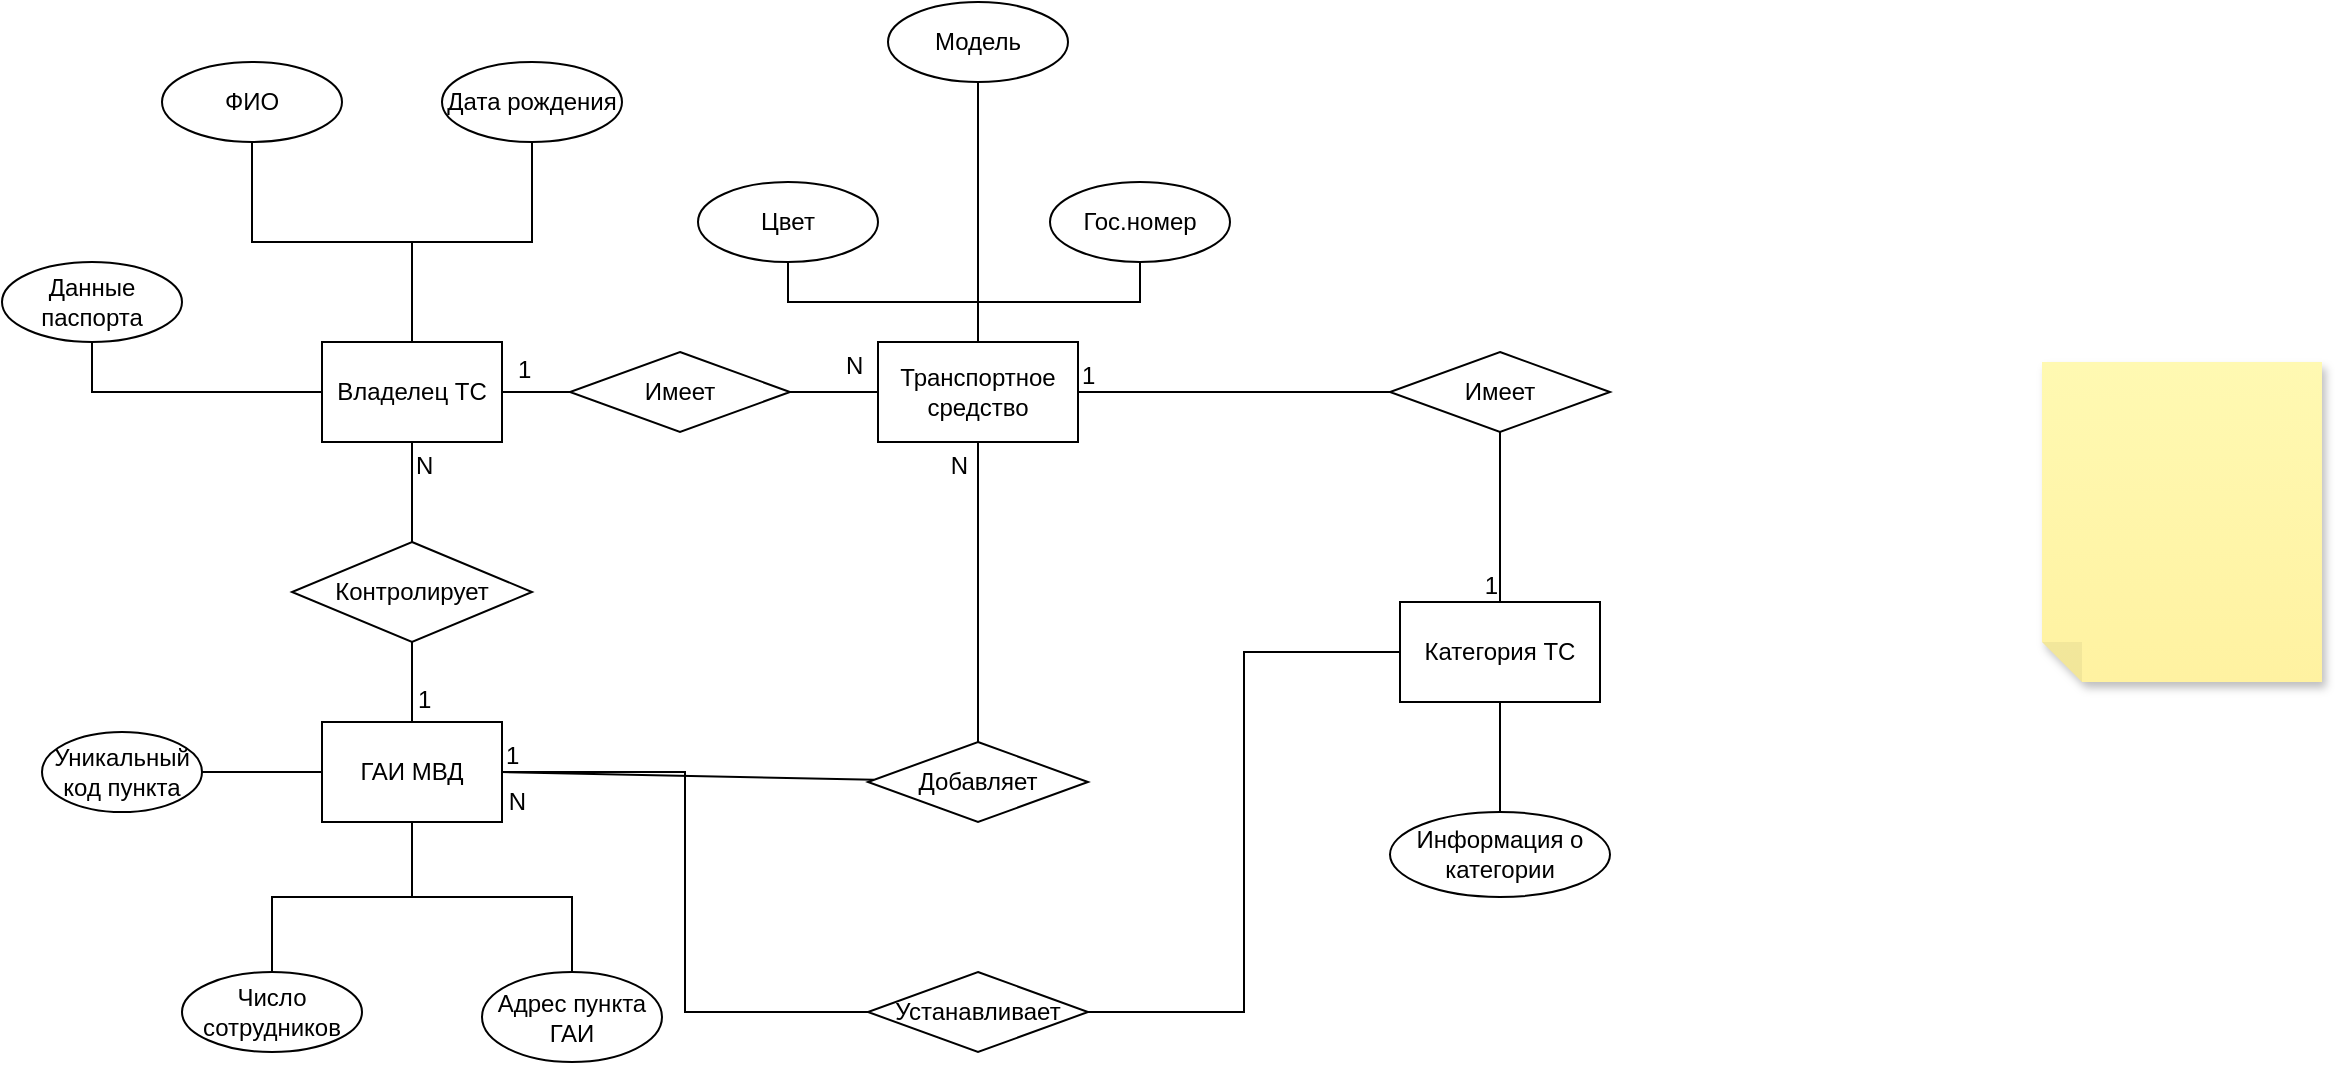 <mxfile version="24.7.14">
  <diagram name="Страница — 1" id="ckJL72oD4UZl0WmPAvJ0">
    <mxGraphModel dx="1400" dy="707" grid="1" gridSize="10" guides="1" tooltips="1" connect="1" arrows="1" fold="1" page="1" pageScale="1" pageWidth="827" pageHeight="1169" math="0" shadow="0">
      <root>
        <mxCell id="0" />
        <mxCell id="1" parent="0" />
        <mxCell id="64Z--qGY2_ij0kFGhT7Z-11" style="edgeStyle=orthogonalEdgeStyle;rounded=0;orthogonalLoop=1;jettySize=auto;html=1;entryX=0.5;entryY=1;entryDx=0;entryDy=0;endArrow=none;endFill=0;" edge="1" parent="1" source="64Z--qGY2_ij0kFGhT7Z-1" target="64Z--qGY2_ij0kFGhT7Z-5">
          <mxGeometry relative="1" as="geometry" />
        </mxCell>
        <mxCell id="64Z--qGY2_ij0kFGhT7Z-12" style="edgeStyle=orthogonalEdgeStyle;rounded=0;orthogonalLoop=1;jettySize=auto;html=1;entryX=0.5;entryY=1;entryDx=0;entryDy=0;endArrow=none;endFill=0;" edge="1" parent="1" source="64Z--qGY2_ij0kFGhT7Z-1" target="64Z--qGY2_ij0kFGhT7Z-6">
          <mxGeometry relative="1" as="geometry" />
        </mxCell>
        <mxCell id="64Z--qGY2_ij0kFGhT7Z-13" style="edgeStyle=orthogonalEdgeStyle;rounded=0;orthogonalLoop=1;jettySize=auto;html=1;entryX=0.5;entryY=1;entryDx=0;entryDy=0;endArrow=none;endFill=0;" edge="1" parent="1" source="64Z--qGY2_ij0kFGhT7Z-1" target="64Z--qGY2_ij0kFGhT7Z-7">
          <mxGeometry relative="1" as="geometry" />
        </mxCell>
        <mxCell id="64Z--qGY2_ij0kFGhT7Z-80" value="" style="edgeStyle=orthogonalEdgeStyle;rounded=0;orthogonalLoop=1;jettySize=auto;html=1;endArrow=none;endFill=0;" edge="1" parent="1" source="64Z--qGY2_ij0kFGhT7Z-1" target="64Z--qGY2_ij0kFGhT7Z-46">
          <mxGeometry relative="1" as="geometry" />
        </mxCell>
        <mxCell id="64Z--qGY2_ij0kFGhT7Z-1" value="Владелец ТС" style="rounded=0;whiteSpace=wrap;html=1;" vertex="1" parent="1">
          <mxGeometry x="180" y="250" width="90" height="50" as="geometry" />
        </mxCell>
        <mxCell id="64Z--qGY2_ij0kFGhT7Z-18" style="edgeStyle=orthogonalEdgeStyle;rounded=0;orthogonalLoop=1;jettySize=auto;html=1;entryX=0.5;entryY=0;entryDx=0;entryDy=0;endArrow=none;endFill=0;" edge="1" parent="1" source="64Z--qGY2_ij0kFGhT7Z-2" target="64Z--qGY2_ij0kFGhT7Z-14">
          <mxGeometry relative="1" as="geometry" />
        </mxCell>
        <mxCell id="64Z--qGY2_ij0kFGhT7Z-20" style="edgeStyle=orthogonalEdgeStyle;rounded=0;orthogonalLoop=1;jettySize=auto;html=1;entryX=1;entryY=0.5;entryDx=0;entryDy=0;endArrow=none;endFill=0;" edge="1" parent="1" source="64Z--qGY2_ij0kFGhT7Z-2" target="64Z--qGY2_ij0kFGhT7Z-17">
          <mxGeometry relative="1" as="geometry" />
        </mxCell>
        <mxCell id="64Z--qGY2_ij0kFGhT7Z-24" value="" style="edgeStyle=orthogonalEdgeStyle;rounded=0;orthogonalLoop=1;jettySize=auto;html=1;endArrow=none;endFill=0;" edge="1" parent="1" source="64Z--qGY2_ij0kFGhT7Z-2" target="64Z--qGY2_ij0kFGhT7Z-21">
          <mxGeometry relative="1" as="geometry" />
        </mxCell>
        <mxCell id="64Z--qGY2_ij0kFGhT7Z-85" style="edgeStyle=orthogonalEdgeStyle;rounded=0;orthogonalLoop=1;jettySize=auto;html=1;entryX=0.5;entryY=0;entryDx=0;entryDy=0;endArrow=none;endFill=0;" edge="1" parent="1" source="64Z--qGY2_ij0kFGhT7Z-2" target="64Z--qGY2_ij0kFGhT7Z-15">
          <mxGeometry relative="1" as="geometry" />
        </mxCell>
        <mxCell id="64Z--qGY2_ij0kFGhT7Z-89" style="edgeStyle=orthogonalEdgeStyle;rounded=0;orthogonalLoop=1;jettySize=auto;html=1;entryX=0;entryY=0.5;entryDx=0;entryDy=0;endArrow=none;endFill=0;" edge="1" parent="1" source="64Z--qGY2_ij0kFGhT7Z-2" target="64Z--qGY2_ij0kFGhT7Z-86">
          <mxGeometry relative="1" as="geometry" />
        </mxCell>
        <mxCell id="64Z--qGY2_ij0kFGhT7Z-2" value="ГАИ МВД" style="rounded=0;whiteSpace=wrap;html=1;" vertex="1" parent="1">
          <mxGeometry x="180" y="440" width="90" height="50" as="geometry" />
        </mxCell>
        <mxCell id="64Z--qGY2_ij0kFGhT7Z-35" value="" style="edgeStyle=orthogonalEdgeStyle;rounded=0;orthogonalLoop=1;jettySize=auto;html=1;endArrow=none;endFill=0;" edge="1" parent="1" source="64Z--qGY2_ij0kFGhT7Z-4" target="64Z--qGY2_ij0kFGhT7Z-30">
          <mxGeometry relative="1" as="geometry" />
        </mxCell>
        <mxCell id="64Z--qGY2_ij0kFGhT7Z-45" style="edgeStyle=orthogonalEdgeStyle;rounded=0;orthogonalLoop=1;jettySize=auto;html=1;entryX=0.5;entryY=1;entryDx=0;entryDy=0;endArrow=none;endFill=0;" edge="1" parent="1" source="64Z--qGY2_ij0kFGhT7Z-4" target="64Z--qGY2_ij0kFGhT7Z-33">
          <mxGeometry relative="1" as="geometry" />
        </mxCell>
        <mxCell id="64Z--qGY2_ij0kFGhT7Z-84" style="edgeStyle=orthogonalEdgeStyle;rounded=0;orthogonalLoop=1;jettySize=auto;html=1;endArrow=none;endFill=0;" edge="1" parent="1" source="64Z--qGY2_ij0kFGhT7Z-4" target="64Z--qGY2_ij0kFGhT7Z-31">
          <mxGeometry relative="1" as="geometry" />
        </mxCell>
        <mxCell id="64Z--qGY2_ij0kFGhT7Z-4" value="Транспортное средство" style="rounded=0;whiteSpace=wrap;html=1;" vertex="1" parent="1">
          <mxGeometry x="458" y="250" width="100" height="50" as="geometry" />
        </mxCell>
        <mxCell id="64Z--qGY2_ij0kFGhT7Z-5" value="ФИО" style="ellipse;whiteSpace=wrap;html=1;" vertex="1" parent="1">
          <mxGeometry x="100" y="110" width="90" height="40" as="geometry" />
        </mxCell>
        <mxCell id="64Z--qGY2_ij0kFGhT7Z-6" value="Дата рождения" style="ellipse;whiteSpace=wrap;html=1;" vertex="1" parent="1">
          <mxGeometry x="240" y="110" width="90" height="40" as="geometry" />
        </mxCell>
        <mxCell id="64Z--qGY2_ij0kFGhT7Z-7" value="Данные паспорта" style="ellipse;whiteSpace=wrap;html=1;" vertex="1" parent="1">
          <mxGeometry x="20" y="210" width="90" height="40" as="geometry" />
        </mxCell>
        <mxCell id="64Z--qGY2_ij0kFGhT7Z-14" value="Адрес пункта ГАИ" style="ellipse;whiteSpace=wrap;html=1;" vertex="1" parent="1">
          <mxGeometry x="260" y="565" width="90" height="45" as="geometry" />
        </mxCell>
        <mxCell id="64Z--qGY2_ij0kFGhT7Z-15" value="Число сотрудников" style="ellipse;whiteSpace=wrap;html=1;" vertex="1" parent="1">
          <mxGeometry x="110" y="565" width="90" height="40" as="geometry" />
        </mxCell>
        <mxCell id="64Z--qGY2_ij0kFGhT7Z-17" value="Уникальный код пункта" style="ellipse;whiteSpace=wrap;html=1;" vertex="1" parent="1">
          <mxGeometry x="40" y="445" width="80" height="40" as="geometry" />
        </mxCell>
        <mxCell id="64Z--qGY2_ij0kFGhT7Z-22" value="" style="edgeStyle=orthogonalEdgeStyle;rounded=0;orthogonalLoop=1;jettySize=auto;html=1;endArrow=none;endFill=0;" edge="1" parent="1" source="64Z--qGY2_ij0kFGhT7Z-21" target="64Z--qGY2_ij0kFGhT7Z-1">
          <mxGeometry relative="1" as="geometry" />
        </mxCell>
        <mxCell id="64Z--qGY2_ij0kFGhT7Z-21" value="Контролирует" style="rhombus;whiteSpace=wrap;html=1;" vertex="1" parent="1">
          <mxGeometry x="165" y="350" width="120" height="50" as="geometry" />
        </mxCell>
        <mxCell id="64Z--qGY2_ij0kFGhT7Z-30" value="Гос.номер" style="ellipse;whiteSpace=wrap;html=1;" vertex="1" parent="1">
          <mxGeometry x="544" y="170" width="90" height="40" as="geometry" />
        </mxCell>
        <mxCell id="64Z--qGY2_ij0kFGhT7Z-31" value="Модель" style="ellipse;whiteSpace=wrap;html=1;" vertex="1" parent="1">
          <mxGeometry x="463" y="80" width="90" height="40" as="geometry" />
        </mxCell>
        <mxCell id="64Z--qGY2_ij0kFGhT7Z-33" value="Цвет" style="ellipse;whiteSpace=wrap;html=1;" vertex="1" parent="1">
          <mxGeometry x="368" y="170" width="90" height="40" as="geometry" />
        </mxCell>
        <mxCell id="64Z--qGY2_ij0kFGhT7Z-44" style="edgeStyle=orthogonalEdgeStyle;rounded=0;orthogonalLoop=1;jettySize=auto;html=1;entryX=0.5;entryY=0;entryDx=0;entryDy=0;endArrow=none;endFill=0;" edge="1" parent="1" source="64Z--qGY2_ij0kFGhT7Z-39" target="64Z--qGY2_ij0kFGhT7Z-43">
          <mxGeometry relative="1" as="geometry" />
        </mxCell>
        <mxCell id="64Z--qGY2_ij0kFGhT7Z-39" value="Категория ТС" style="rounded=0;whiteSpace=wrap;html=1;" vertex="1" parent="1">
          <mxGeometry x="719" y="380" width="100" height="50" as="geometry" />
        </mxCell>
        <mxCell id="64Z--qGY2_ij0kFGhT7Z-43" value="Информация о категории" style="ellipse;whiteSpace=wrap;html=1;" vertex="1" parent="1">
          <mxGeometry x="714" y="485" width="110" height="42.5" as="geometry" />
        </mxCell>
        <mxCell id="64Z--qGY2_ij0kFGhT7Z-81" value="" style="edgeStyle=orthogonalEdgeStyle;rounded=0;orthogonalLoop=1;jettySize=auto;html=1;endArrow=none;endFill=0;" edge="1" parent="1" source="64Z--qGY2_ij0kFGhT7Z-46" target="64Z--qGY2_ij0kFGhT7Z-4">
          <mxGeometry relative="1" as="geometry" />
        </mxCell>
        <mxCell id="64Z--qGY2_ij0kFGhT7Z-46" value="Имеет" style="rhombus;whiteSpace=wrap;html=1;" vertex="1" parent="1">
          <mxGeometry x="304" y="255" width="110" height="40" as="geometry" />
        </mxCell>
        <mxCell id="64Z--qGY2_ij0kFGhT7Z-65" value="" style="endArrow=none;html=1;rounded=0;entryX=0.5;entryY=0;entryDx=0;entryDy=0;" edge="1" parent="1" source="64Z--qGY2_ij0kFGhT7Z-40" target="64Z--qGY2_ij0kFGhT7Z-39">
          <mxGeometry relative="1" as="geometry">
            <mxPoint x="520" y="404.57" as="sourcePoint" />
            <mxPoint x="680" y="404.57" as="targetPoint" />
          </mxGeometry>
        </mxCell>
        <mxCell id="64Z--qGY2_ij0kFGhT7Z-67" value="1" style="resizable=0;html=1;whiteSpace=wrap;align=right;verticalAlign=bottom;" connectable="0" vertex="1" parent="64Z--qGY2_ij0kFGhT7Z-65">
          <mxGeometry x="1" relative="1" as="geometry" />
        </mxCell>
        <mxCell id="64Z--qGY2_ij0kFGhT7Z-68" value="" style="endArrow=none;html=1;rounded=0;exitX=1;exitY=0.5;exitDx=0;exitDy=0;" edge="1" parent="1" source="64Z--qGY2_ij0kFGhT7Z-4" target="64Z--qGY2_ij0kFGhT7Z-40">
          <mxGeometry relative="1" as="geometry">
            <mxPoint x="520" y="404.57" as="sourcePoint" />
            <mxPoint x="680" y="404.57" as="targetPoint" />
          </mxGeometry>
        </mxCell>
        <mxCell id="64Z--qGY2_ij0kFGhT7Z-69" value="1" style="resizable=0;html=1;whiteSpace=wrap;align=left;verticalAlign=bottom;" connectable="0" vertex="1" parent="64Z--qGY2_ij0kFGhT7Z-68">
          <mxGeometry x="-1" relative="1" as="geometry" />
        </mxCell>
        <mxCell id="64Z--qGY2_ij0kFGhT7Z-40" value="Имеет" style="rhombus;whiteSpace=wrap;html=1;" vertex="1" parent="1">
          <mxGeometry x="714" y="255" width="110" height="40" as="geometry" />
        </mxCell>
        <mxCell id="64Z--qGY2_ij0kFGhT7Z-71" value="" style="endArrow=none;html=1;rounded=0;entryX=0.5;entryY=1;entryDx=0;entryDy=0;" edge="1" parent="1" source="64Z--qGY2_ij0kFGhT7Z-25" target="64Z--qGY2_ij0kFGhT7Z-4">
          <mxGeometry relative="1" as="geometry">
            <mxPoint x="430" y="410" as="sourcePoint" />
            <mxPoint x="590" y="410" as="targetPoint" />
          </mxGeometry>
        </mxCell>
        <mxCell id="64Z--qGY2_ij0kFGhT7Z-73" value="N" style="resizable=0;html=1;whiteSpace=wrap;align=right;verticalAlign=bottom;" connectable="0" vertex="1" parent="64Z--qGY2_ij0kFGhT7Z-71">
          <mxGeometry x="1" relative="1" as="geometry">
            <mxPoint x="-4" y="20" as="offset" />
          </mxGeometry>
        </mxCell>
        <mxCell id="64Z--qGY2_ij0kFGhT7Z-74" value="" style="endArrow=none;html=1;rounded=0;exitX=1;exitY=0.5;exitDx=0;exitDy=0;" edge="1" parent="1" source="64Z--qGY2_ij0kFGhT7Z-2" target="64Z--qGY2_ij0kFGhT7Z-25">
          <mxGeometry relative="1" as="geometry">
            <mxPoint x="280" y="465" as="sourcePoint" />
            <mxPoint x="590" y="410" as="targetPoint" />
          </mxGeometry>
        </mxCell>
        <mxCell id="64Z--qGY2_ij0kFGhT7Z-75" value="1" style="resizable=0;html=1;whiteSpace=wrap;align=left;verticalAlign=bottom;" connectable="0" vertex="1" parent="64Z--qGY2_ij0kFGhT7Z-74">
          <mxGeometry x="-1" relative="1" as="geometry" />
        </mxCell>
        <mxCell id="64Z--qGY2_ij0kFGhT7Z-25" value="Добавляет" style="rhombus;whiteSpace=wrap;html=1;" vertex="1" parent="1">
          <mxGeometry x="453" y="450" width="110" height="40" as="geometry" />
        </mxCell>
        <mxCell id="64Z--qGY2_ij0kFGhT7Z-77" value="1" style="resizable=0;html=1;whiteSpace=wrap;align=left;verticalAlign=bottom;" connectable="0" vertex="1" parent="1">
          <mxGeometry x="280" y="475" as="geometry">
            <mxPoint x="-54" y="-38" as="offset" />
          </mxGeometry>
        </mxCell>
        <mxCell id="64Z--qGY2_ij0kFGhT7Z-78" value="N" style="resizable=0;html=1;whiteSpace=wrap;align=left;verticalAlign=bottom;" connectable="0" vertex="1" parent="1">
          <mxGeometry x="225" y="320" as="geometry" />
        </mxCell>
        <mxCell id="64Z--qGY2_ij0kFGhT7Z-82" value="N" style="resizable=0;html=1;whiteSpace=wrap;align=left;verticalAlign=bottom;" connectable="0" vertex="1" parent="1">
          <mxGeometry x="440" y="270" as="geometry" />
        </mxCell>
        <mxCell id="64Z--qGY2_ij0kFGhT7Z-83" value="1" style="resizable=0;html=1;whiteSpace=wrap;align=left;verticalAlign=bottom;" connectable="0" vertex="1" parent="1">
          <mxGeometry x="330" y="310" as="geometry">
            <mxPoint x="-54" y="-38" as="offset" />
          </mxGeometry>
        </mxCell>
        <mxCell id="64Z--qGY2_ij0kFGhT7Z-92" style="edgeStyle=orthogonalEdgeStyle;rounded=0;orthogonalLoop=1;jettySize=auto;html=1;entryX=0;entryY=0.5;entryDx=0;entryDy=0;endArrow=none;endFill=0;" edge="1" parent="1" source="64Z--qGY2_ij0kFGhT7Z-86" target="64Z--qGY2_ij0kFGhT7Z-39">
          <mxGeometry relative="1" as="geometry" />
        </mxCell>
        <mxCell id="64Z--qGY2_ij0kFGhT7Z-86" value="Устанавливает" style="rhombus;whiteSpace=wrap;html=1;" vertex="1" parent="1">
          <mxGeometry x="453" y="565" width="110" height="40" as="geometry" />
        </mxCell>
        <mxCell id="64Z--qGY2_ij0kFGhT7Z-93" value="N" style="resizable=0;html=1;whiteSpace=wrap;align=right;verticalAlign=bottom;" connectable="0" vertex="1" parent="1">
          <mxGeometry x="414" y="380.003" as="geometry">
            <mxPoint x="-131" y="108" as="offset" />
          </mxGeometry>
        </mxCell>
        <mxCell id="64Z--qGY2_ij0kFGhT7Z-94" value="" style="shape=note;whiteSpace=wrap;html=1;backgroundOutline=1;fontColor=#000000;darkOpacity=0.05;fillColor=#FFF9B2;strokeColor=none;fillStyle=solid;direction=west;gradientDirection=north;gradientColor=#FFF2A1;shadow=1;size=20;pointerEvents=1;" vertex="1" parent="1">
          <mxGeometry x="1040" y="260" width="140" height="160" as="geometry" />
        </mxCell>
      </root>
    </mxGraphModel>
  </diagram>
</mxfile>
